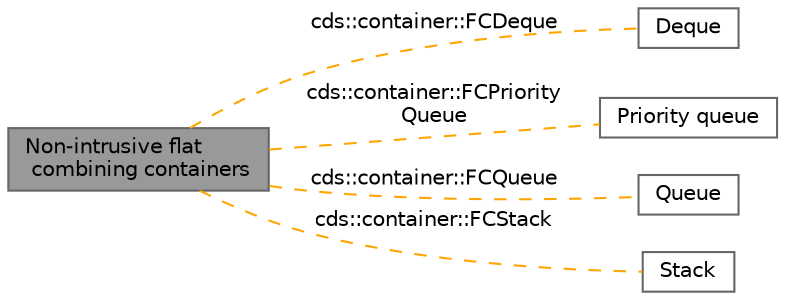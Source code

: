 digraph "Non-intrusive flat combining containers"
{
 // LATEX_PDF_SIZE
  bgcolor="transparent";
  edge [fontname=Helvetica,fontsize=10,labelfontname=Helvetica,labelfontsize=10];
  node [fontname=Helvetica,fontsize=10,shape=box,height=0.2,width=0.4];
  rankdir=LR;
  Node1 [id="Node000001",label="Non-intrusive flat\l combining containers",height=0.2,width=0.4,color="gray40", fillcolor="grey60", style="filled", fontcolor="black",tooltip=" "];
  Node2 [id="Node000002",label="Deque",height=0.2,width=0.4,color="grey40", fillcolor="white", style="filled",URL="$group__cds__nonintrusive__deque.html",tooltip=" "];
  Node3 [id="Node000003",label="Priority queue",height=0.2,width=0.4,color="grey40", fillcolor="white", style="filled",URL="$group__cds__nonintrusive__priority__queue.html",tooltip=" "];
  Node4 [id="Node000004",label="Queue",height=0.2,width=0.4,color="grey40", fillcolor="white", style="filled",URL="$group__cds__nonintrusive__queue.html",tooltip=" "];
  Node5 [id="Node000005",label="Stack",height=0.2,width=0.4,color="grey40", fillcolor="white", style="filled",URL="$group__cds__nonintrusive__stack.html",tooltip=" "];
  Node1->Node2 [shape=plaintext, label="cds::container::FCDeque", color="orange", dir="none", style="dashed"];
  Node1->Node3 [shape=plaintext, label="cds::container::FCPriority\lQueue", color="orange", dir="none", style="dashed"];
  Node1->Node4 [shape=plaintext, label="cds::container::FCQueue", color="orange", dir="none", style="dashed"];
  Node1->Node5 [shape=plaintext, label="cds::container::FCStack", color="orange", dir="none", style="dashed"];
}
